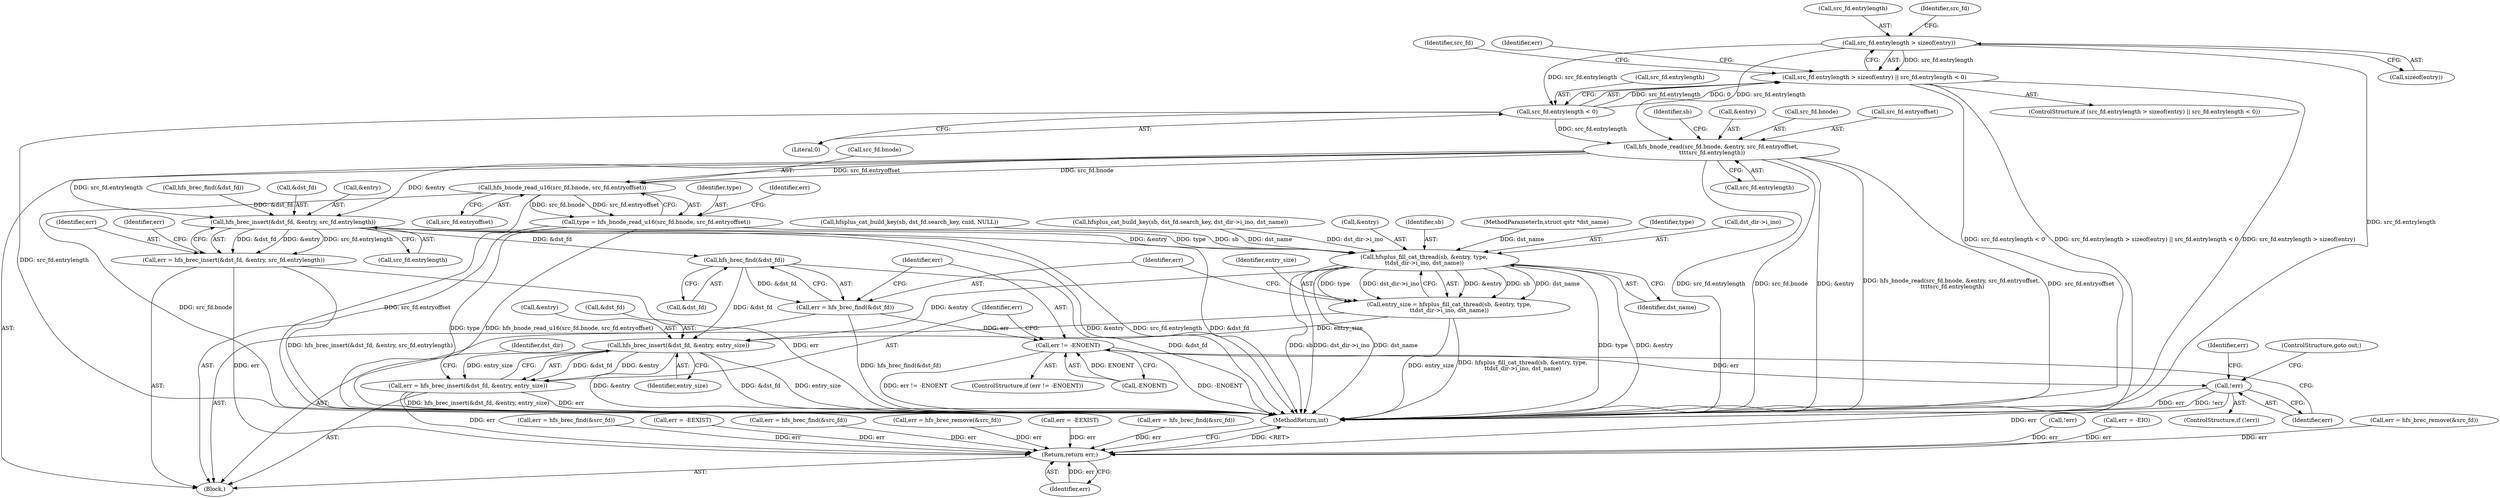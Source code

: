 digraph "0_linux_6f24f892871acc47b40dd594c63606a17c714f77@API" {
"1000175" [label="(Call,src_fd.entrylength > sizeof(entry))"];
"1000174" [label="(Call,src_fd.entrylength > sizeof(entry) || src_fd.entrylength < 0)"];
"1000181" [label="(Call,src_fd.entrylength < 0)"];
"1000192" [label="(Call,hfs_bnode_read(src_fd.bnode, &entry, src_fd.entryoffset,\n \t\t\t\tsrc_fd.entrylength))"];
"1000234" [label="(Call,hfs_brec_insert(&dst_fd, &entry, src_fd.entrylength))"];
"1000232" [label="(Call,err = hfs_brec_insert(&dst_fd, &entry, src_fd.entrylength))"];
"1000387" [label="(Return,return err;)"];
"1000337" [label="(Call,hfsplus_fill_cat_thread(sb, &entry, type,\n\t\tdst_dir->i_ino, dst_name))"];
"1000335" [label="(Call,entry_size = hfsplus_fill_cat_thread(sb, &entry, type,\n\t\tdst_dir->i_ino, dst_name))"];
"1000367" [label="(Call,hfs_brec_insert(&dst_fd, &entry, entry_size))"];
"1000365" [label="(Call,err = hfs_brec_insert(&dst_fd, &entry, entry_size))"];
"1000348" [label="(Call,hfs_brec_find(&dst_fd))"];
"1000346" [label="(Call,err = hfs_brec_find(&dst_fd))"];
"1000352" [label="(Call,err != -ENOENT)"];
"1000358" [label="(Call,!err)"];
"1000313" [label="(Call,hfs_bnode_read_u16(src_fd.bnode, src_fd.entryoffset))"];
"1000311" [label="(Call,type = hfs_bnode_read_u16(src_fd.bnode, src_fd.entryoffset))"];
"1000185" [label="(Literal,0)"];
"1000354" [label="(Call,-ENOENT)"];
"1000374" [label="(Identifier,dst_dir)"];
"1000198" [label="(Call,src_fd.entryoffset)"];
"1000370" [label="(Call,&entry)"];
"1000352" [label="(Call,err != -ENOENT)"];
"1000357" [label="(ControlStructure,if (!err))"];
"1000111" [label="(Block,)"];
"1000243" [label="(Identifier,err)"];
"1000225" [label="(Call,!err)"];
"1000187" [label="(Call,err = -EIO)"];
"1000215" [label="(Call,hfs_brec_find(&dst_fd))"];
"1000311" [label="(Call,type = hfs_bnode_read_u16(src_fd.bnode, src_fd.entryoffset))"];
"1000175" [label="(Call,src_fd.entrylength > sizeof(entry))"];
"1000201" [label="(Call,src_fd.entrylength)"];
"1000320" [label="(Call,err = hfs_brec_remove(&src_fd))"];
"1000365" [label="(Call,err = hfs_brec_insert(&dst_fd, &entry, entry_size))"];
"1000303" [label="(Call,err = hfs_brec_find(&src_fd))"];
"1000317" [label="(Call,src_fd.entryoffset)"];
"1000176" [label="(Call,src_fd.entrylength)"];
"1000194" [label="(Identifier,src_fd)"];
"1000232" [label="(Call,err = hfs_brec_insert(&dst_fd, &entry, src_fd.entrylength))"];
"1000360" [label="(Call,err = -EEXIST)"];
"1000328" [label="(Call,hfsplus_cat_build_key(sb, dst_fd.search_key, cnid, NULL))"];
"1000179" [label="(Call,sizeof(entry))"];
"1000204" [label="(Call,hfsplus_cat_build_key(sb, dst_fd.search_key, dst_dir->i_ino, dst_name))"];
"1000192" [label="(Call,hfs_bnode_read(src_fd.bnode, &entry, src_fd.entryoffset,\n \t\t\t\tsrc_fd.entrylength))"];
"1000339" [label="(Call,&entry)"];
"1000165" [label="(Call,err = hfs_brec_find(&src_fd))"];
"1000275" [label="(Call,err = hfs_brec_remove(&src_fd))"];
"1000188" [label="(Identifier,err)"];
"1000358" [label="(Call,!err)"];
"1000181" [label="(Call,src_fd.entrylength < 0)"];
"1000367" [label="(Call,hfs_brec_insert(&dst_fd, &entry, entry_size))"];
"1000314" [label="(Call,src_fd.bnode)"];
"1000338" [label="(Identifier,sb)"];
"1000348" [label="(Call,hfs_brec_find(&dst_fd))"];
"1000205" [label="(Identifier,sb)"];
"1000196" [label="(Call,&entry)"];
"1000345" [label="(Identifier,dst_name)"];
"1000364" [label="(ControlStructure,goto out;)"];
"1000174" [label="(Call,src_fd.entrylength > sizeof(entry) || src_fd.entrylength < 0)"];
"1000239" [label="(Call,src_fd.entrylength)"];
"1000312" [label="(Identifier,type)"];
"1000368" [label="(Call,&dst_fd)"];
"1000388" [label="(Identifier,err)"];
"1000110" [label="(MethodParameterIn,struct qstr *dst_name)"];
"1000389" [label="(MethodReturn,int)"];
"1000366" [label="(Identifier,err)"];
"1000372" [label="(Identifier,entry_size)"];
"1000182" [label="(Call,src_fd.entrylength)"];
"1000341" [label="(Identifier,type)"];
"1000346" [label="(Call,err = hfs_brec_find(&dst_fd))"];
"1000349" [label="(Call,&dst_fd)"];
"1000173" [label="(ControlStructure,if (src_fd.entrylength > sizeof(entry) || src_fd.entrylength < 0))"];
"1000359" [label="(Identifier,err)"];
"1000233" [label="(Identifier,err)"];
"1000313" [label="(Call,hfs_bnode_read_u16(src_fd.bnode, src_fd.entryoffset))"];
"1000337" [label="(Call,hfsplus_fill_cat_thread(sb, &entry, type,\n\t\tdst_dir->i_ino, dst_name))"];
"1000227" [label="(Call,err = -EEXIST)"];
"1000335" [label="(Call,entry_size = hfsplus_fill_cat_thread(sb, &entry, type,\n\t\tdst_dir->i_ino, dst_name))"];
"1000347" [label="(Identifier,err)"];
"1000183" [label="(Identifier,src_fd)"];
"1000193" [label="(Call,src_fd.bnode)"];
"1000321" [label="(Identifier,err)"];
"1000336" [label="(Identifier,entry_size)"];
"1000235" [label="(Call,&dst_fd)"];
"1000353" [label="(Identifier,err)"];
"1000237" [label="(Call,&entry)"];
"1000267" [label="(Call,err = hfs_brec_find(&src_fd))"];
"1000351" [label="(ControlStructure,if (err != -ENOENT))"];
"1000361" [label="(Identifier,err)"];
"1000342" [label="(Call,dst_dir->i_ino)"];
"1000234" [label="(Call,hfs_brec_insert(&dst_fd, &entry, src_fd.entrylength))"];
"1000387" [label="(Return,return err;)"];
"1000175" -> "1000174"  [label="AST: "];
"1000175" -> "1000179"  [label="CFG: "];
"1000176" -> "1000175"  [label="AST: "];
"1000179" -> "1000175"  [label="AST: "];
"1000183" -> "1000175"  [label="CFG: "];
"1000174" -> "1000175"  [label="CFG: "];
"1000175" -> "1000389"  [label="DDG: src_fd.entrylength"];
"1000175" -> "1000174"  [label="DDG: src_fd.entrylength"];
"1000175" -> "1000181"  [label="DDG: src_fd.entrylength"];
"1000175" -> "1000192"  [label="DDG: src_fd.entrylength"];
"1000174" -> "1000173"  [label="AST: "];
"1000174" -> "1000181"  [label="CFG: "];
"1000181" -> "1000174"  [label="AST: "];
"1000188" -> "1000174"  [label="CFG: "];
"1000194" -> "1000174"  [label="CFG: "];
"1000174" -> "1000389"  [label="DDG: src_fd.entrylength < 0"];
"1000174" -> "1000389"  [label="DDG: src_fd.entrylength > sizeof(entry) || src_fd.entrylength < 0"];
"1000174" -> "1000389"  [label="DDG: src_fd.entrylength > sizeof(entry)"];
"1000181" -> "1000174"  [label="DDG: src_fd.entrylength"];
"1000181" -> "1000174"  [label="DDG: 0"];
"1000181" -> "1000185"  [label="CFG: "];
"1000182" -> "1000181"  [label="AST: "];
"1000185" -> "1000181"  [label="AST: "];
"1000181" -> "1000389"  [label="DDG: src_fd.entrylength"];
"1000181" -> "1000192"  [label="DDG: src_fd.entrylength"];
"1000192" -> "1000111"  [label="AST: "];
"1000192" -> "1000201"  [label="CFG: "];
"1000193" -> "1000192"  [label="AST: "];
"1000196" -> "1000192"  [label="AST: "];
"1000198" -> "1000192"  [label="AST: "];
"1000201" -> "1000192"  [label="AST: "];
"1000205" -> "1000192"  [label="CFG: "];
"1000192" -> "1000389"  [label="DDG: src_fd.entrylength"];
"1000192" -> "1000389"  [label="DDG: src_fd.bnode"];
"1000192" -> "1000389"  [label="DDG: &entry"];
"1000192" -> "1000389"  [label="DDG: hfs_bnode_read(src_fd.bnode, &entry, src_fd.entryoffset,\n \t\t\t\tsrc_fd.entrylength)"];
"1000192" -> "1000389"  [label="DDG: src_fd.entryoffset"];
"1000192" -> "1000234"  [label="DDG: &entry"];
"1000192" -> "1000234"  [label="DDG: src_fd.entrylength"];
"1000192" -> "1000313"  [label="DDG: src_fd.bnode"];
"1000192" -> "1000313"  [label="DDG: src_fd.entryoffset"];
"1000234" -> "1000232"  [label="AST: "];
"1000234" -> "1000239"  [label="CFG: "];
"1000235" -> "1000234"  [label="AST: "];
"1000237" -> "1000234"  [label="AST: "];
"1000239" -> "1000234"  [label="AST: "];
"1000232" -> "1000234"  [label="CFG: "];
"1000234" -> "1000389"  [label="DDG: &entry"];
"1000234" -> "1000389"  [label="DDG: src_fd.entrylength"];
"1000234" -> "1000389"  [label="DDG: &dst_fd"];
"1000234" -> "1000232"  [label="DDG: &dst_fd"];
"1000234" -> "1000232"  [label="DDG: &entry"];
"1000234" -> "1000232"  [label="DDG: src_fd.entrylength"];
"1000215" -> "1000234"  [label="DDG: &dst_fd"];
"1000234" -> "1000337"  [label="DDG: &entry"];
"1000234" -> "1000348"  [label="DDG: &dst_fd"];
"1000232" -> "1000111"  [label="AST: "];
"1000233" -> "1000232"  [label="AST: "];
"1000243" -> "1000232"  [label="CFG: "];
"1000232" -> "1000389"  [label="DDG: err"];
"1000232" -> "1000389"  [label="DDG: hfs_brec_insert(&dst_fd, &entry, src_fd.entrylength)"];
"1000232" -> "1000387"  [label="DDG: err"];
"1000387" -> "1000111"  [label="AST: "];
"1000387" -> "1000388"  [label="CFG: "];
"1000388" -> "1000387"  [label="AST: "];
"1000389" -> "1000387"  [label="CFG: "];
"1000387" -> "1000389"  [label="DDG: <RET>"];
"1000388" -> "1000387"  [label="DDG: err"];
"1000187" -> "1000387"  [label="DDG: err"];
"1000360" -> "1000387"  [label="DDG: err"];
"1000303" -> "1000387"  [label="DDG: err"];
"1000225" -> "1000387"  [label="DDG: err"];
"1000227" -> "1000387"  [label="DDG: err"];
"1000165" -> "1000387"  [label="DDG: err"];
"1000267" -> "1000387"  [label="DDG: err"];
"1000320" -> "1000387"  [label="DDG: err"];
"1000358" -> "1000387"  [label="DDG: err"];
"1000365" -> "1000387"  [label="DDG: err"];
"1000275" -> "1000387"  [label="DDG: err"];
"1000337" -> "1000335"  [label="AST: "];
"1000337" -> "1000345"  [label="CFG: "];
"1000338" -> "1000337"  [label="AST: "];
"1000339" -> "1000337"  [label="AST: "];
"1000341" -> "1000337"  [label="AST: "];
"1000342" -> "1000337"  [label="AST: "];
"1000345" -> "1000337"  [label="AST: "];
"1000335" -> "1000337"  [label="CFG: "];
"1000337" -> "1000389"  [label="DDG: &entry"];
"1000337" -> "1000389"  [label="DDG: sb"];
"1000337" -> "1000389"  [label="DDG: dst_dir->i_ino"];
"1000337" -> "1000389"  [label="DDG: dst_name"];
"1000337" -> "1000389"  [label="DDG: type"];
"1000337" -> "1000335"  [label="DDG: &entry"];
"1000337" -> "1000335"  [label="DDG: sb"];
"1000337" -> "1000335"  [label="DDG: dst_name"];
"1000337" -> "1000335"  [label="DDG: type"];
"1000337" -> "1000335"  [label="DDG: dst_dir->i_ino"];
"1000328" -> "1000337"  [label="DDG: sb"];
"1000311" -> "1000337"  [label="DDG: type"];
"1000204" -> "1000337"  [label="DDG: dst_dir->i_ino"];
"1000204" -> "1000337"  [label="DDG: dst_name"];
"1000110" -> "1000337"  [label="DDG: dst_name"];
"1000337" -> "1000367"  [label="DDG: &entry"];
"1000335" -> "1000111"  [label="AST: "];
"1000336" -> "1000335"  [label="AST: "];
"1000347" -> "1000335"  [label="CFG: "];
"1000335" -> "1000389"  [label="DDG: entry_size"];
"1000335" -> "1000389"  [label="DDG: hfsplus_fill_cat_thread(sb, &entry, type,\n\t\tdst_dir->i_ino, dst_name)"];
"1000335" -> "1000367"  [label="DDG: entry_size"];
"1000367" -> "1000365"  [label="AST: "];
"1000367" -> "1000372"  [label="CFG: "];
"1000368" -> "1000367"  [label="AST: "];
"1000370" -> "1000367"  [label="AST: "];
"1000372" -> "1000367"  [label="AST: "];
"1000365" -> "1000367"  [label="CFG: "];
"1000367" -> "1000389"  [label="DDG: &entry"];
"1000367" -> "1000389"  [label="DDG: &dst_fd"];
"1000367" -> "1000389"  [label="DDG: entry_size"];
"1000367" -> "1000365"  [label="DDG: &dst_fd"];
"1000367" -> "1000365"  [label="DDG: &entry"];
"1000367" -> "1000365"  [label="DDG: entry_size"];
"1000348" -> "1000367"  [label="DDG: &dst_fd"];
"1000365" -> "1000111"  [label="AST: "];
"1000366" -> "1000365"  [label="AST: "];
"1000374" -> "1000365"  [label="CFG: "];
"1000365" -> "1000389"  [label="DDG: hfs_brec_insert(&dst_fd, &entry, entry_size)"];
"1000365" -> "1000389"  [label="DDG: err"];
"1000348" -> "1000346"  [label="AST: "];
"1000348" -> "1000349"  [label="CFG: "];
"1000349" -> "1000348"  [label="AST: "];
"1000346" -> "1000348"  [label="CFG: "];
"1000348" -> "1000389"  [label="DDG: &dst_fd"];
"1000348" -> "1000346"  [label="DDG: &dst_fd"];
"1000346" -> "1000111"  [label="AST: "];
"1000347" -> "1000346"  [label="AST: "];
"1000353" -> "1000346"  [label="CFG: "];
"1000346" -> "1000389"  [label="DDG: hfs_brec_find(&dst_fd)"];
"1000346" -> "1000352"  [label="DDG: err"];
"1000352" -> "1000351"  [label="AST: "];
"1000352" -> "1000354"  [label="CFG: "];
"1000353" -> "1000352"  [label="AST: "];
"1000354" -> "1000352"  [label="AST: "];
"1000359" -> "1000352"  [label="CFG: "];
"1000366" -> "1000352"  [label="CFG: "];
"1000352" -> "1000389"  [label="DDG: err != -ENOENT"];
"1000352" -> "1000389"  [label="DDG: -ENOENT"];
"1000354" -> "1000352"  [label="DDG: ENOENT"];
"1000352" -> "1000358"  [label="DDG: err"];
"1000358" -> "1000357"  [label="AST: "];
"1000358" -> "1000359"  [label="CFG: "];
"1000359" -> "1000358"  [label="AST: "];
"1000361" -> "1000358"  [label="CFG: "];
"1000364" -> "1000358"  [label="CFG: "];
"1000358" -> "1000389"  [label="DDG: !err"];
"1000358" -> "1000389"  [label="DDG: err"];
"1000313" -> "1000311"  [label="AST: "];
"1000313" -> "1000317"  [label="CFG: "];
"1000314" -> "1000313"  [label="AST: "];
"1000317" -> "1000313"  [label="AST: "];
"1000311" -> "1000313"  [label="CFG: "];
"1000313" -> "1000389"  [label="DDG: src_fd.bnode"];
"1000313" -> "1000389"  [label="DDG: src_fd.entryoffset"];
"1000313" -> "1000311"  [label="DDG: src_fd.bnode"];
"1000313" -> "1000311"  [label="DDG: src_fd.entryoffset"];
"1000311" -> "1000111"  [label="AST: "];
"1000312" -> "1000311"  [label="AST: "];
"1000321" -> "1000311"  [label="CFG: "];
"1000311" -> "1000389"  [label="DDG: type"];
"1000311" -> "1000389"  [label="DDG: hfs_bnode_read_u16(src_fd.bnode, src_fd.entryoffset)"];
}
